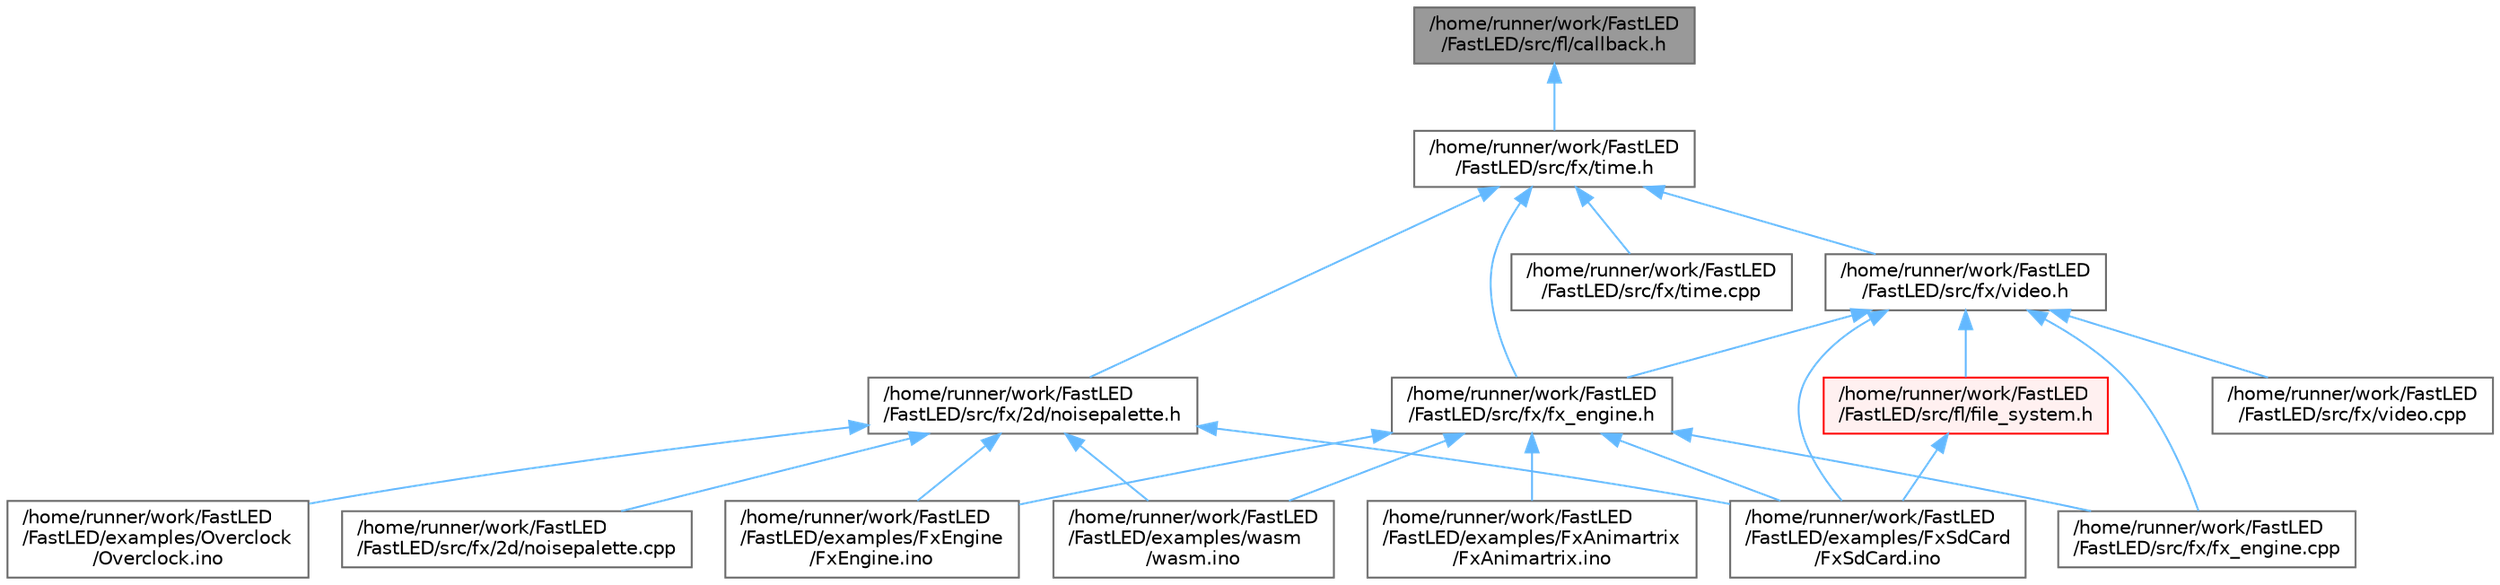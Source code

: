 digraph "/home/runner/work/FastLED/FastLED/src/fl/callback.h"
{
 // LATEX_PDF_SIZE
  bgcolor="transparent";
  edge [fontname=Helvetica,fontsize=10,labelfontname=Helvetica,labelfontsize=10];
  node [fontname=Helvetica,fontsize=10,shape=box,height=0.2,width=0.4];
  Node1 [id="Node000001",label="/home/runner/work/FastLED\l/FastLED/src/fl/callback.h",height=0.2,width=0.4,color="gray40", fillcolor="grey60", style="filled", fontcolor="black",tooltip=" "];
  Node1 -> Node2 [id="edge1_Node000001_Node000002",dir="back",color="steelblue1",style="solid",tooltip=" "];
  Node2 [id="Node000002",label="/home/runner/work/FastLED\l/FastLED/src/fx/time.h",height=0.2,width=0.4,color="grey40", fillcolor="white", style="filled",URL="$de/df7/time_8h.html",tooltip=" "];
  Node2 -> Node3 [id="edge2_Node000002_Node000003",dir="back",color="steelblue1",style="solid",tooltip=" "];
  Node3 [id="Node000003",label="/home/runner/work/FastLED\l/FastLED/src/fx/2d/noisepalette.h",height=0.2,width=0.4,color="grey40", fillcolor="white", style="filled",URL="$d6/dc7/noisepalette_8h.html",tooltip="Demonstrates how to mix noise generation with color palettes on a 2D LED matrix."];
  Node3 -> Node4 [id="edge3_Node000003_Node000004",dir="back",color="steelblue1",style="solid",tooltip=" "];
  Node4 [id="Node000004",label="/home/runner/work/FastLED\l/FastLED/examples/FxEngine\l/FxEngine.ino",height=0.2,width=0.4,color="grey40", fillcolor="white", style="filled",URL="$d6/d35/_fx_engine_8ino.html",tooltip="Demonstrates how to use the FxEngine to switch between different effects on a 2D LED matrix."];
  Node3 -> Node5 [id="edge4_Node000003_Node000005",dir="back",color="steelblue1",style="solid",tooltip=" "];
  Node5 [id="Node000005",label="/home/runner/work/FastLED\l/FastLED/examples/FxSdCard\l/FxSdCard.ino",height=0.2,width=0.4,color="grey40", fillcolor="white", style="filled",URL="$d7/d35/_fx_sd_card_8ino.html",tooltip=" "];
  Node3 -> Node6 [id="edge5_Node000003_Node000006",dir="back",color="steelblue1",style="solid",tooltip=" "];
  Node6 [id="Node000006",label="/home/runner/work/FastLED\l/FastLED/examples/Overclock\l/Overclock.ino",height=0.2,width=0.4,color="grey40", fillcolor="white", style="filled",URL="$df/d43/_overclock_8ino.html",tooltip="Demonstrates how to overclock a FastLED setup."];
  Node3 -> Node7 [id="edge6_Node000003_Node000007",dir="back",color="steelblue1",style="solid",tooltip=" "];
  Node7 [id="Node000007",label="/home/runner/work/FastLED\l/FastLED/examples/wasm\l/wasm.ino",height=0.2,width=0.4,color="grey40", fillcolor="white", style="filled",URL="$d7/dd3/wasm_8ino.html",tooltip="Demonstrates an advanced ino file with multiple effects and UI elements."];
  Node3 -> Node8 [id="edge7_Node000003_Node000008",dir="back",color="steelblue1",style="solid",tooltip=" "];
  Node8 [id="Node000008",label="/home/runner/work/FastLED\l/FastLED/src/fx/2d/noisepalette.cpp",height=0.2,width=0.4,color="grey40", fillcolor="white", style="filled",URL="$d6/d66/noisepalette_8cpp.html",tooltip=" "];
  Node2 -> Node9 [id="edge8_Node000002_Node000009",dir="back",color="steelblue1",style="solid",tooltip=" "];
  Node9 [id="Node000009",label="/home/runner/work/FastLED\l/FastLED/src/fx/fx_engine.h",height=0.2,width=0.4,color="grey40", fillcolor="white", style="filled",URL="$d9/d3c/fx__engine_8h.html",tooltip=" "];
  Node9 -> Node10 [id="edge9_Node000009_Node000010",dir="back",color="steelblue1",style="solid",tooltip=" "];
  Node10 [id="Node000010",label="/home/runner/work/FastLED\l/FastLED/examples/FxAnimartrix\l/FxAnimartrix.ino",height=0.2,width=0.4,color="grey40", fillcolor="white", style="filled",URL="$dd/d96/_fx_animartrix_8ino.html",tooltip=" "];
  Node9 -> Node4 [id="edge10_Node000009_Node000004",dir="back",color="steelblue1",style="solid",tooltip=" "];
  Node9 -> Node5 [id="edge11_Node000009_Node000005",dir="back",color="steelblue1",style="solid",tooltip=" "];
  Node9 -> Node7 [id="edge12_Node000009_Node000007",dir="back",color="steelblue1",style="solid",tooltip=" "];
  Node9 -> Node11 [id="edge13_Node000009_Node000011",dir="back",color="steelblue1",style="solid",tooltip=" "];
  Node11 [id="Node000011",label="/home/runner/work/FastLED\l/FastLED/src/fx/fx_engine.cpp",height=0.2,width=0.4,color="grey40", fillcolor="white", style="filled",URL="$df/d8e/fx__engine_8cpp.html",tooltip=" "];
  Node2 -> Node12 [id="edge14_Node000002_Node000012",dir="back",color="steelblue1",style="solid",tooltip=" "];
  Node12 [id="Node000012",label="/home/runner/work/FastLED\l/FastLED/src/fx/time.cpp",height=0.2,width=0.4,color="grey40", fillcolor="white", style="filled",URL="$de/daf/time_8cpp.html",tooltip=" "];
  Node2 -> Node13 [id="edge15_Node000002_Node000013",dir="back",color="steelblue1",style="solid",tooltip=" "];
  Node13 [id="Node000013",label="/home/runner/work/FastLED\l/FastLED/src/fx/video.h",height=0.2,width=0.4,color="grey40", fillcolor="white", style="filled",URL="$dd/d78/video_8h.html",tooltip=" "];
  Node13 -> Node5 [id="edge16_Node000013_Node000005",dir="back",color="steelblue1",style="solid",tooltip=" "];
  Node13 -> Node14 [id="edge17_Node000013_Node000014",dir="back",color="steelblue1",style="solid",tooltip=" "];
  Node14 [id="Node000014",label="/home/runner/work/FastLED\l/FastLED/src/fl/file_system.h",height=0.2,width=0.4,color="red", fillcolor="#FFF0F0", style="filled",URL="$d9/d28/fl_2file__system_8h.html",tooltip=" "];
  Node14 -> Node5 [id="edge18_Node000014_Node000005",dir="back",color="steelblue1",style="solid",tooltip=" "];
  Node13 -> Node11 [id="edge19_Node000013_Node000011",dir="back",color="steelblue1",style="solid",tooltip=" "];
  Node13 -> Node9 [id="edge20_Node000013_Node000009",dir="back",color="steelblue1",style="solid",tooltip=" "];
  Node13 -> Node18 [id="edge21_Node000013_Node000018",dir="back",color="steelblue1",style="solid",tooltip=" "];
  Node18 [id="Node000018",label="/home/runner/work/FastLED\l/FastLED/src/fx/video.cpp",height=0.2,width=0.4,color="grey40", fillcolor="white", style="filled",URL="$d0/d05/video_8cpp.html",tooltip=" "];
}
